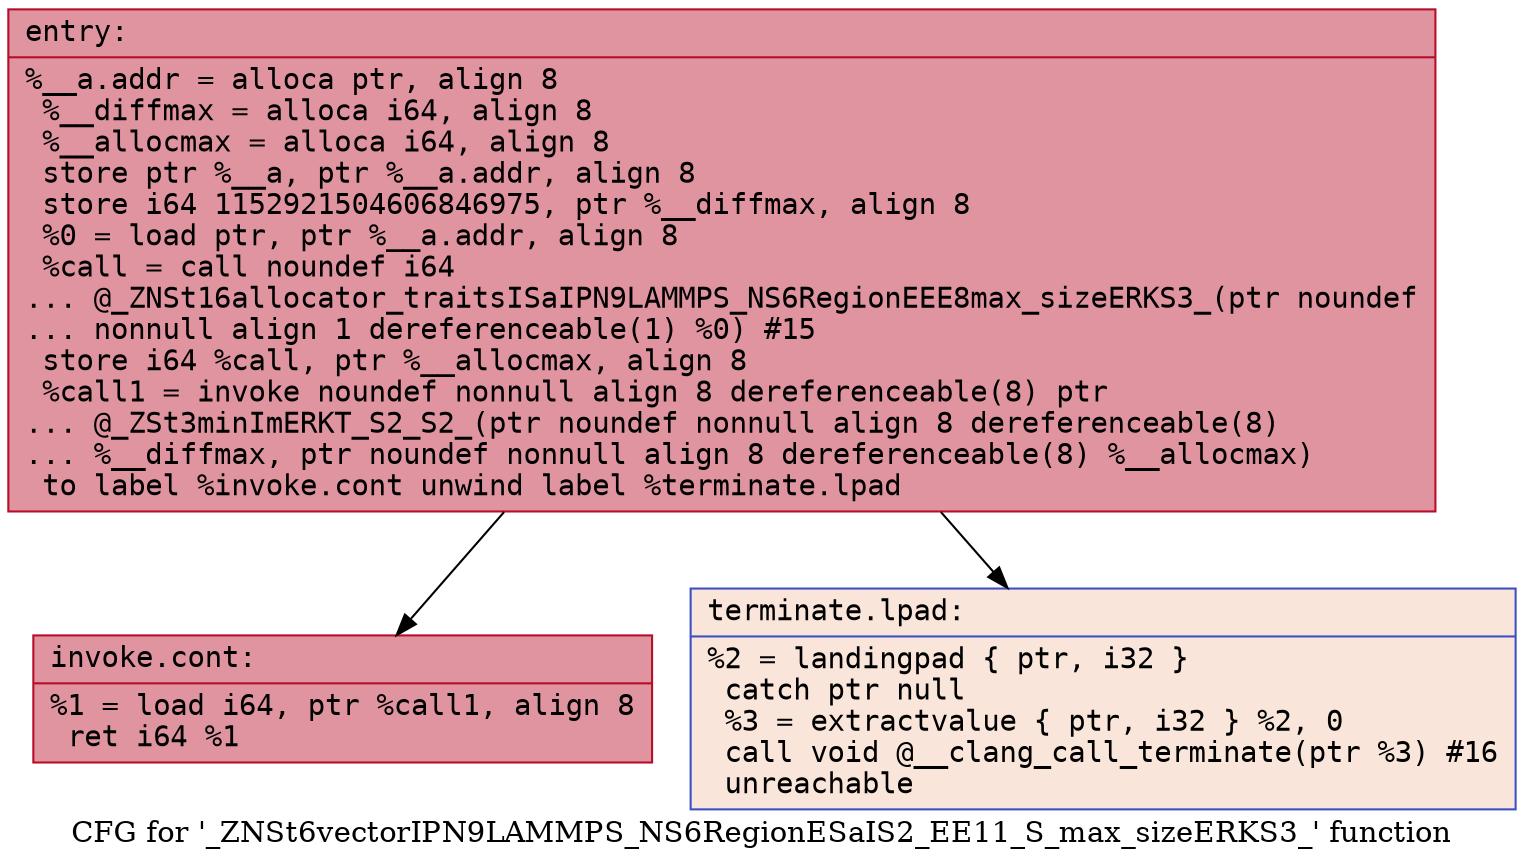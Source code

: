 digraph "CFG for '_ZNSt6vectorIPN9LAMMPS_NS6RegionESaIS2_EE11_S_max_sizeERKS3_' function" {
	label="CFG for '_ZNSt6vectorIPN9LAMMPS_NS6RegionESaIS2_EE11_S_max_sizeERKS3_' function";

	Node0x561837f8dca0 [shape=record,color="#b70d28ff", style=filled, fillcolor="#b70d2870" fontname="Courier",label="{entry:\l|  %__a.addr = alloca ptr, align 8\l  %__diffmax = alloca i64, align 8\l  %__allocmax = alloca i64, align 8\l  store ptr %__a, ptr %__a.addr, align 8\l  store i64 1152921504606846975, ptr %__diffmax, align 8\l  %0 = load ptr, ptr %__a.addr, align 8\l  %call = call noundef i64\l... @_ZNSt16allocator_traitsISaIPN9LAMMPS_NS6RegionEEE8max_sizeERKS3_(ptr noundef\l... nonnull align 1 dereferenceable(1) %0) #15\l  store i64 %call, ptr %__allocmax, align 8\l  %call1 = invoke noundef nonnull align 8 dereferenceable(8) ptr\l... @_ZSt3minImERKT_S2_S2_(ptr noundef nonnull align 8 dereferenceable(8)\l... %__diffmax, ptr noundef nonnull align 8 dereferenceable(8) %__allocmax)\l          to label %invoke.cont unwind label %terminate.lpad\l}"];
	Node0x561837f8dca0 -> Node0x561837f8dd10[tooltip="entry -> invoke.cont\nProbability 100.00%" ];
	Node0x561837f8dca0 -> Node0x561837f8e630[tooltip="entry -> terminate.lpad\nProbability 0.00%" ];
	Node0x561837f8dd10 [shape=record,color="#b70d28ff", style=filled, fillcolor="#b70d2870" fontname="Courier",label="{invoke.cont:\l|  %1 = load i64, ptr %call1, align 8\l  ret i64 %1\l}"];
	Node0x561837f8e630 [shape=record,color="#3d50c3ff", style=filled, fillcolor="#f4c5ad70" fontname="Courier",label="{terminate.lpad:\l|  %2 = landingpad \{ ptr, i32 \}\l          catch ptr null\l  %3 = extractvalue \{ ptr, i32 \} %2, 0\l  call void @__clang_call_terminate(ptr %3) #16\l  unreachable\l}"];
}
